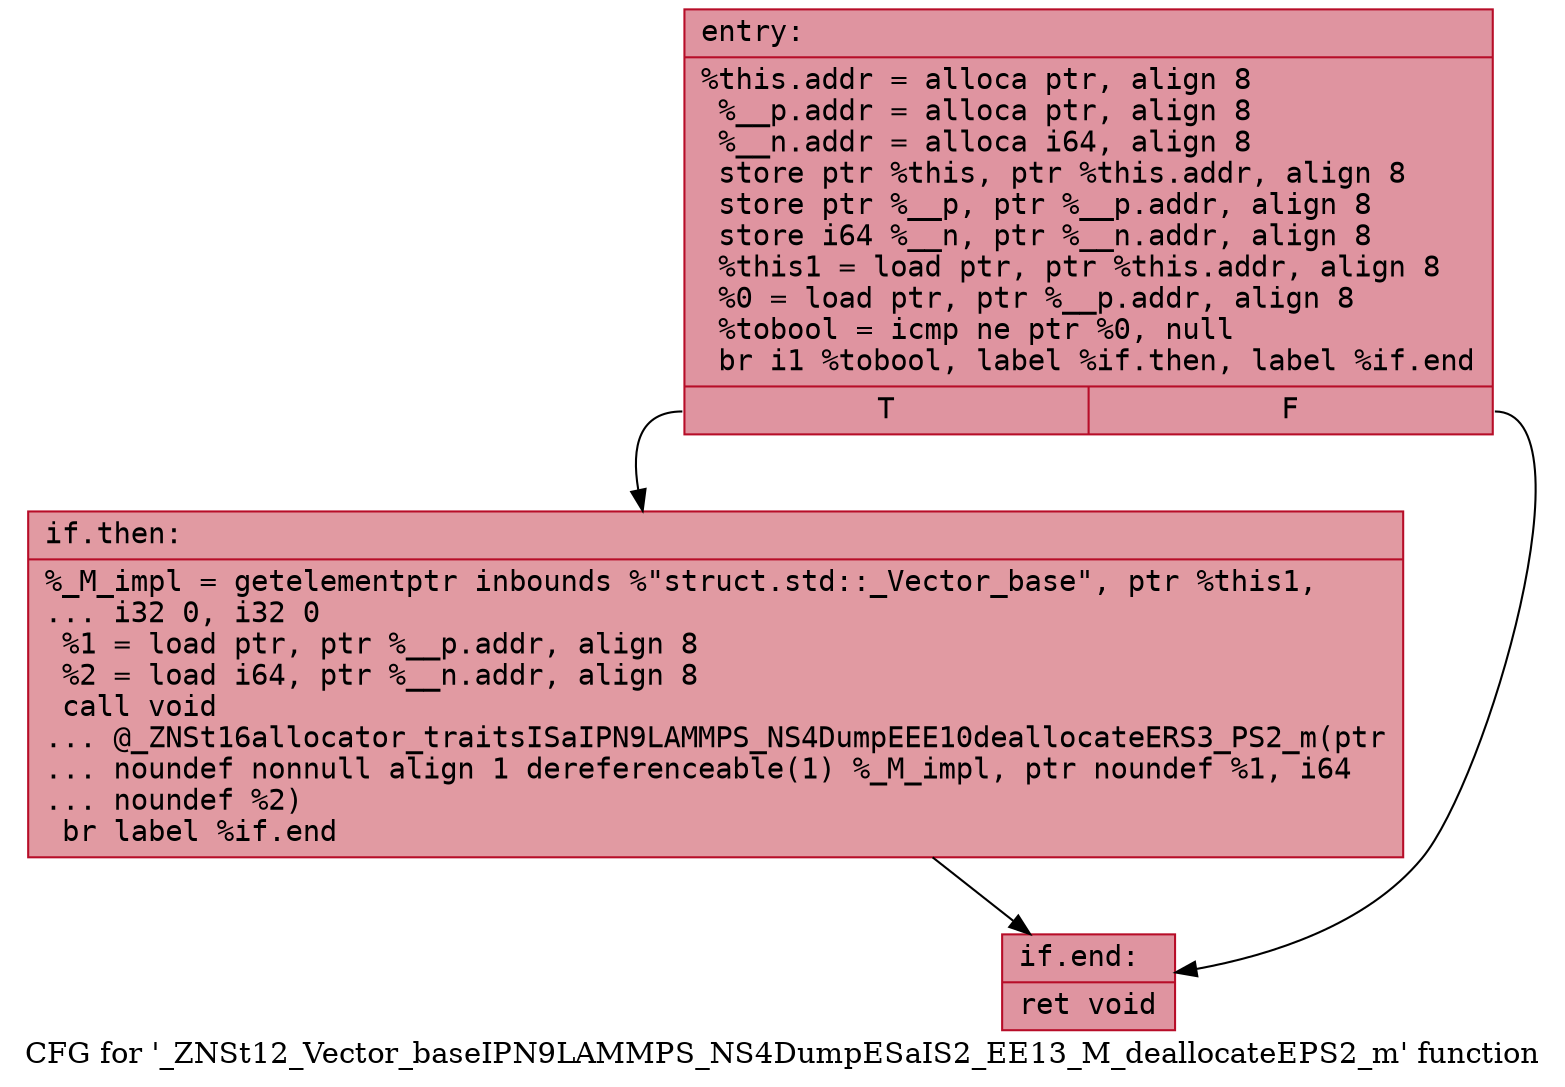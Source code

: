 digraph "CFG for '_ZNSt12_Vector_baseIPN9LAMMPS_NS4DumpESaIS2_EE13_M_deallocateEPS2_m' function" {
	label="CFG for '_ZNSt12_Vector_baseIPN9LAMMPS_NS4DumpESaIS2_EE13_M_deallocateEPS2_m' function";

	Node0x559d9a31d600 [shape=record,color="#b70d28ff", style=filled, fillcolor="#b70d2870" fontname="Courier",label="{entry:\l|  %this.addr = alloca ptr, align 8\l  %__p.addr = alloca ptr, align 8\l  %__n.addr = alloca i64, align 8\l  store ptr %this, ptr %this.addr, align 8\l  store ptr %__p, ptr %__p.addr, align 8\l  store i64 %__n, ptr %__n.addr, align 8\l  %this1 = load ptr, ptr %this.addr, align 8\l  %0 = load ptr, ptr %__p.addr, align 8\l  %tobool = icmp ne ptr %0, null\l  br i1 %tobool, label %if.then, label %if.end\l|{<s0>T|<s1>F}}"];
	Node0x559d9a31d600:s0 -> Node0x559d9a31d670[tooltip="entry -> if.then\nProbability 62.50%" ];
	Node0x559d9a31d600:s1 -> Node0x559d9a31dec0[tooltip="entry -> if.end\nProbability 37.50%" ];
	Node0x559d9a31d670 [shape=record,color="#b70d28ff", style=filled, fillcolor="#bb1b2c70" fontname="Courier",label="{if.then:\l|  %_M_impl = getelementptr inbounds %\"struct.std::_Vector_base\", ptr %this1,\l... i32 0, i32 0\l  %1 = load ptr, ptr %__p.addr, align 8\l  %2 = load i64, ptr %__n.addr, align 8\l  call void\l... @_ZNSt16allocator_traitsISaIPN9LAMMPS_NS4DumpEEE10deallocateERS3_PS2_m(ptr\l... noundef nonnull align 1 dereferenceable(1) %_M_impl, ptr noundef %1, i64\l... noundef %2)\l  br label %if.end\l}"];
	Node0x559d9a31d670 -> Node0x559d9a31dec0[tooltip="if.then -> if.end\nProbability 100.00%" ];
	Node0x559d9a31dec0 [shape=record,color="#b70d28ff", style=filled, fillcolor="#b70d2870" fontname="Courier",label="{if.end:\l|  ret void\l}"];
}
